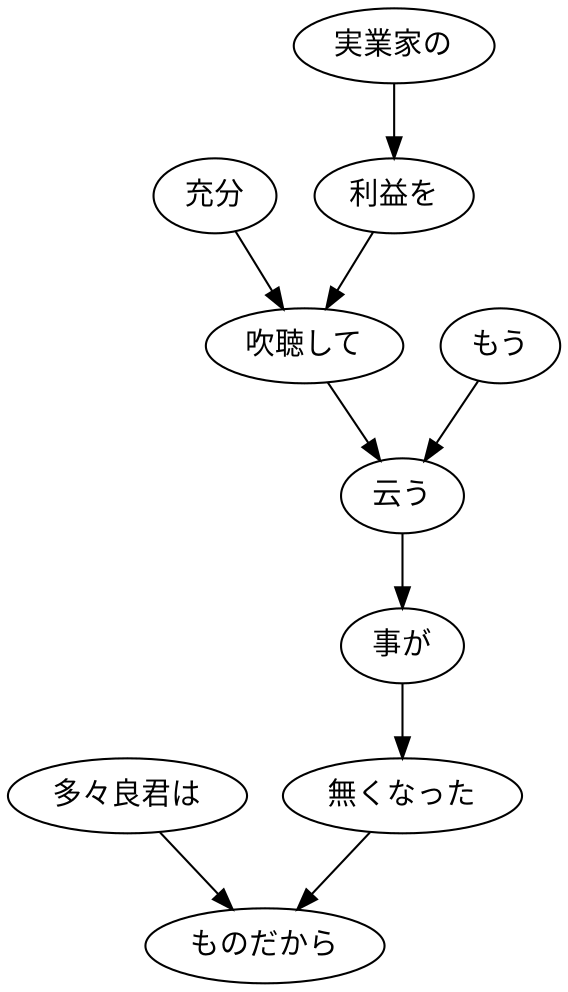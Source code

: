 digraph graph3142 {
	node0 [label="多々良君は"];
	node1 [label="充分"];
	node2 [label="実業家の"];
	node3 [label="利益を"];
	node4 [label="吹聴して"];
	node5 [label="もう"];
	node6 [label="云う"];
	node7 [label="事が"];
	node8 [label="無くなった"];
	node9 [label="ものだから"];
	node0 -> node9;
	node1 -> node4;
	node2 -> node3;
	node3 -> node4;
	node4 -> node6;
	node5 -> node6;
	node6 -> node7;
	node7 -> node8;
	node8 -> node9;
}
